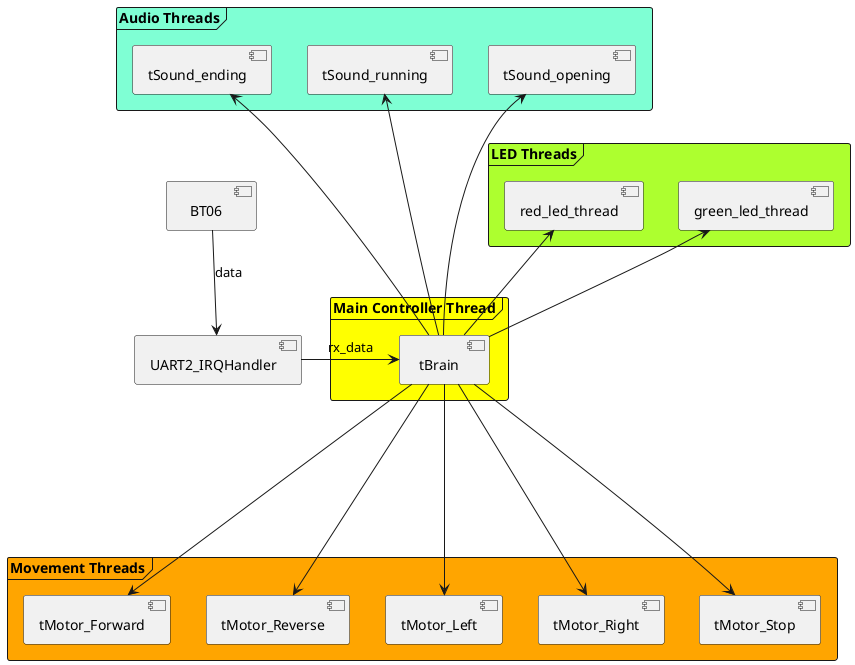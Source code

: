 @startuml
skinparam MinClassWidth 50
skinparam ParticipantPadding 10
skinparam Shadowing false
skinparam DefaultTextAlignment center
skinparam BackgroundColor #FFFFFFF
skinparam packageStyle Frame
skinparam Actor {
    BorderColor navy
}

[BT06] --> [UART2_IRQHandler] : data

package "Main Controller Thread" #yellow {
    [UART2_IRQHandler] -right-> [tBrain] : rx_data
}

package "Movement Threads" #orange {
    [tBrain] ----> [tMotor_Forward]
    [tBrain] ----> [tMotor_Reverse]
    [tBrain] ----> [tMotor_Left]
    [tBrain] ----> [tMotor_Right]
    [tBrain] ----> [tMotor_Stop]
}

package "Audio Threads" #aquamarine {
    [tBrain] -up--> [tSound_opening]
    [tBrain] -up--> [tSound_running]
    [tBrain] -up--> [tSound_ending]
}

package "LED Threads" #greenyellow{
    [tBrain] -u-> [green_led_thread]
    [tBrain] -u-> [red_led_thread]
}

@enduml

